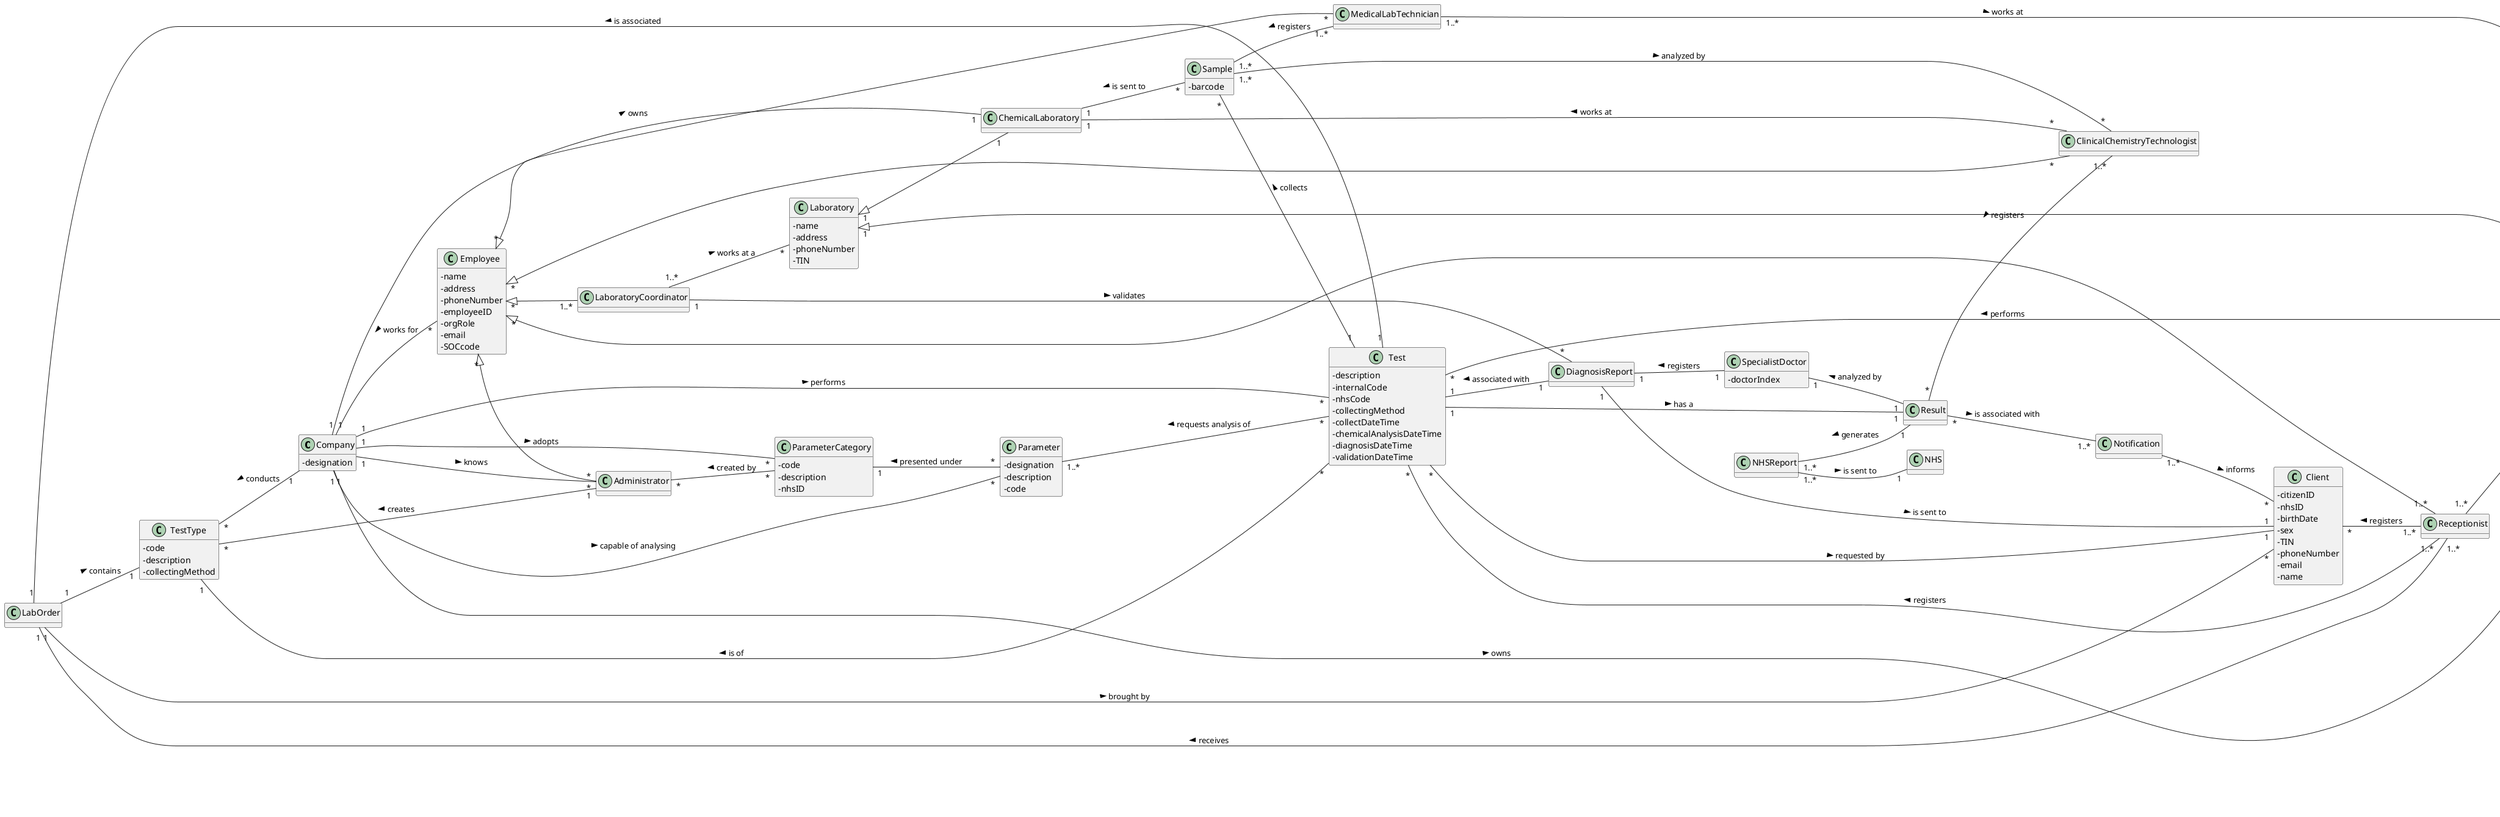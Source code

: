 @startuml
hide methods
skinparam classAttributeIconSize 0
left to right direction

class Company
class Laboratory
class ChemicalLaboratory
class ClinicalAnalysisLaboratory
class LaboratoryCoordinator
class Employee
class Administrator
class SpecialistDoctor
class ClinicalChemistryTechnologist
class MedicalLabTechnician
class Receptionist
class Client
class LabOrder
class Result
class DiagnosisReport
class NHSReport
class ParameterCategory
class Parameter
class TestType
class Test
class Notification
class NHS
class Sample

Company "1" -- "*" Parameter : > capable of analysing

Company "1" -- "*" Employee : < works for

Company "1" -- "*" ParameterCategory : > adopts

Company "1" -- "*" Administrator : > knows

Employee "*" <|-- "*" Administrator

Employee "*" <|-- "*" ClinicalChemistryTechnologist

Employee "*" <|-- "1..*" Receptionist

Employee "*" <|-- "*" MedicalLabTechnician

Employee "*" <|-- "1..*" LaboratoryCoordinator

ClinicalChemistryTechnologist "*" -- "1" ChemicalLaboratory : > works at

MedicalLabTechnician "1..*" -- "*" ClinicalAnalysisLaboratory : > works at

Receptionist "1..*" -- "*" ClinicalAnalysisLaboratory : > works at

LaboratoryCoordinator "1..*" -- "*" Laboratory: > works at a

ChemicalLaboratory "1" -- "1" Company : < owns

ChemicalLaboratory "1" -- "*" Sample : < is sent to

ClinicalAnalysisLaboratory "*" -- "1" Company : < owns

Laboratory "1"  <|-- "1" ChemicalLaboratory

Laboratory "1"  <|-- "1" ClinicalAnalysisLaboratory

Administrator "*" -- "*" ParameterCategory : < created by

SpecialistDoctor "1" -- "1" Result : < analyzed by

ClinicalChemistryTechnologist "*" -- "1..*" Sample : < analyzed by

Client "1" -- "*" Test : < requested by

Client "*" -- "1..*" Receptionist : < registers

LabOrder "1" -- "*" Client : > brought by

LabOrder "1" -- "1..*" Receptionist : < receives

LabOrder "1" -- "1" Test : < is associated

LabOrder "1" -- "1" TestType : > contains

Result "*" -- "1..*" ClinicalChemistryTechnologist : < registers

Result "*" -- "1..*" Notification : > is associated with

DiagnosisReport "1" -- "1" SpecialistDoctor : < registers

DiagnosisReport "1" -- "1" Client : > is sent to

DiagnosisReport "*" -- "1" LaboratoryCoordinator : < validates

NHSReport "1..*" -- "1" Result : < generates

NHSReport "1..*" -- "1" NHS : > is sent to

ParameterCategory "1" -- "*" Parameter : < presented under

Parameter "1..*" -- "*" Test : < requests analysis of

TestType "*" -- "1" Company : < conducts

TestType "1" -- "*" Test: < is of

TestType "*" -- "1" Administrator : < creates

Test "1" -- "1" Result : > has a

Test "*" -- "1" Company : < performs

Test "*" -- "*" ClinicalAnalysisLaboratory : < performs

Test "*" -- "1..*" Receptionist : < registers

Test "1" -- "1" DiagnosisReport : < associated with

Sample "*" -- "1" Test : < collects

Sample "1..*" -- "1..*" MedicalLabTechnician : < registers

Notification "1..*" -- "*" Client : > informs

class Company{
-designation
}

class Laboratory{
-name
-address
-phoneNumber
-TIN
}

class ChemicalLaboratory{
}

class ClinicalAnalysisLaboratory{
-labID
}

class Employee{
-name
-address
-phoneNumber
-employeeID
-orgRole
-email
-SOCcode
}

class Administrator{
}

class SpecialistDoctor{
-doctorIndex
}

class ClinicalChemistryTechnologist{
}

class MedicalLabTechnician{
}

class Receptionist{
}

class Client{
-citizenID
-nhsID
-birthDate
-sex
-TIN
-phoneNumber
-email
-name
}

class LabOrder{
}

class Result{
}

class DiagnosisReport{
}

class ParameterCategory{
-code
-description
-nhsID
}

class Parameter{
-designation
-description
-code
}

class TestType{
-code
-description
-collectingMethod
}

class Test{
-description
-internalCode
-nhsCode
-collectingMethod
-collectDateTime
-chemicalAnalysisDateTime
-diagnosisDateTime
-validationDateTime
}

class Sample{
-barcode
}

@enduml